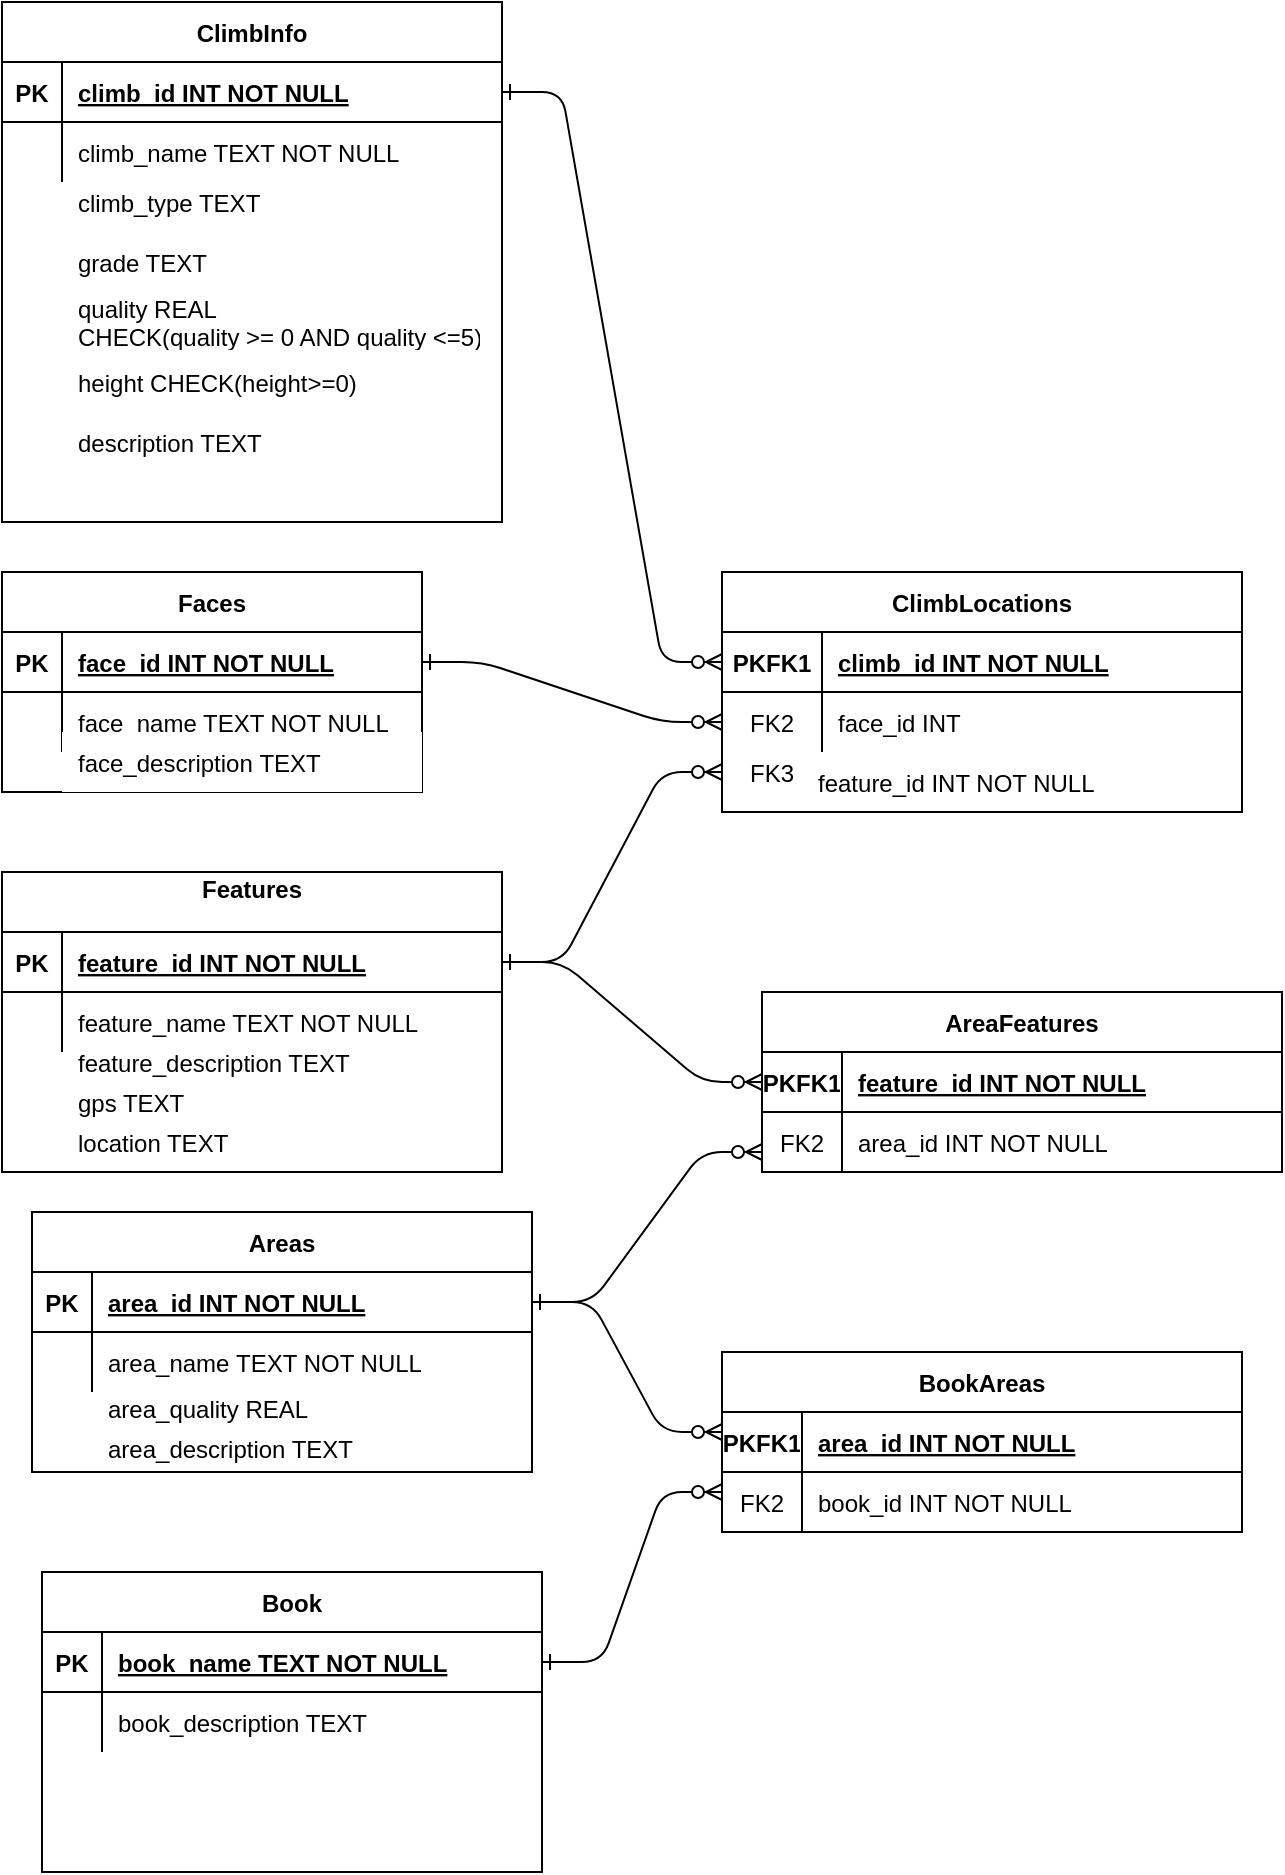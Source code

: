 <mxfile version="15.6.4" type="github">
  <diagram id="R2lEEEUBdFMjLlhIrx00" name="Page-1">
    <mxGraphModel dx="1422" dy="799" grid="1" gridSize="10" guides="1" tooltips="1" connect="1" arrows="1" fold="1" page="1" pageScale="1" pageWidth="850" pageHeight="1100" math="0" shadow="0" extFonts="Permanent Marker^https://fonts.googleapis.com/css?family=Permanent+Marker">
      <root>
        <mxCell id="0" />
        <mxCell id="1" parent="0" />
        <mxCell id="C-vyLk0tnHw3VtMMgP7b-1" value="" style="edgeStyle=entityRelationEdgeStyle;endArrow=ERzeroToMany;startArrow=ERone;endFill=1;startFill=0;strokeColor=default;labelBackgroundColor=default;fontColor=default;entryX=0;entryY=0.5;entryDx=0;entryDy=0;" parent="1" source="C-vyLk0tnHw3VtMMgP7b-24" target="Fk1rj7K9F4PNxC_N-SPY-49" edge="1">
          <mxGeometry width="100" height="100" relative="1" as="geometry">
            <mxPoint x="340" y="720" as="sourcePoint" />
            <mxPoint x="450" y="195" as="targetPoint" />
          </mxGeometry>
        </mxCell>
        <mxCell id="C-vyLk0tnHw3VtMMgP7b-23" value="ClimbInfo" style="shape=table;startSize=30;container=1;collapsible=1;childLayout=tableLayout;fixedRows=1;rowLines=0;fontStyle=1;align=center;resizeLast=1;fontColor=default;fillColor=default;strokeColor=default;" parent="1" vertex="1">
          <mxGeometry x="100" y="125" width="250" height="260" as="geometry" />
        </mxCell>
        <mxCell id="C-vyLk0tnHw3VtMMgP7b-24" value="" style="shape=partialRectangle;collapsible=0;dropTarget=0;pointerEvents=0;fillColor=none;points=[[0,0.5],[1,0.5]];portConstraint=eastwest;top=0;left=0;right=0;bottom=1;fontColor=default;" parent="C-vyLk0tnHw3VtMMgP7b-23" vertex="1">
          <mxGeometry y="30" width="250" height="30" as="geometry" />
        </mxCell>
        <mxCell id="C-vyLk0tnHw3VtMMgP7b-25" value="PK" style="shape=partialRectangle;overflow=hidden;connectable=0;fillColor=none;top=0;left=0;bottom=0;right=0;fontStyle=1;" parent="C-vyLk0tnHw3VtMMgP7b-24" vertex="1">
          <mxGeometry width="30" height="30" as="geometry">
            <mxRectangle width="30" height="30" as="alternateBounds" />
          </mxGeometry>
        </mxCell>
        <mxCell id="C-vyLk0tnHw3VtMMgP7b-26" value="climb_id INT NOT NULL " style="shape=partialRectangle;overflow=hidden;connectable=0;fillColor=none;top=0;left=0;bottom=0;right=0;align=left;spacingLeft=6;fontStyle=5;fontColor=default;" parent="C-vyLk0tnHw3VtMMgP7b-24" vertex="1">
          <mxGeometry x="30" width="220" height="30" as="geometry">
            <mxRectangle width="220" height="30" as="alternateBounds" />
          </mxGeometry>
        </mxCell>
        <mxCell id="C-vyLk0tnHw3VtMMgP7b-27" value="" style="shape=partialRectangle;collapsible=0;dropTarget=0;pointerEvents=0;fillColor=none;points=[[0,0.5],[1,0.5]];portConstraint=eastwest;top=0;left=0;right=0;bottom=0;" parent="C-vyLk0tnHw3VtMMgP7b-23" vertex="1">
          <mxGeometry y="60" width="250" height="30" as="geometry" />
        </mxCell>
        <mxCell id="C-vyLk0tnHw3VtMMgP7b-28" value="" style="shape=partialRectangle;overflow=hidden;connectable=0;fillColor=none;top=0;left=0;bottom=0;right=0;" parent="C-vyLk0tnHw3VtMMgP7b-27" vertex="1">
          <mxGeometry width="30" height="30" as="geometry">
            <mxRectangle width="30" height="30" as="alternateBounds" />
          </mxGeometry>
        </mxCell>
        <mxCell id="C-vyLk0tnHw3VtMMgP7b-29" value="climb_name TEXT NOT NULL" style="shape=partialRectangle;overflow=hidden;connectable=0;fillColor=none;top=0;left=0;bottom=0;right=0;align=left;spacingLeft=6;fontColor=default;" parent="C-vyLk0tnHw3VtMMgP7b-27" vertex="1">
          <mxGeometry x="30" width="220" height="30" as="geometry">
            <mxRectangle width="220" height="30" as="alternateBounds" />
          </mxGeometry>
        </mxCell>
        <mxCell id="Fk1rj7K9F4PNxC_N-SPY-1" value="climb_type TEXT" style="shape=partialRectangle;overflow=hidden;connectable=0;fillColor=none;top=0;left=0;bottom=0;right=0;align=left;spacingLeft=6;fontColor=default;strokeColor=default;" vertex="1" parent="1">
          <mxGeometry x="130" y="210" width="220" height="30" as="geometry">
            <mxRectangle width="220" height="30" as="alternateBounds" />
          </mxGeometry>
        </mxCell>
        <mxCell id="Fk1rj7K9F4PNxC_N-SPY-2" value="grade TEXT" style="shape=partialRectangle;overflow=hidden;connectable=0;fillColor=none;top=0;left=0;bottom=0;right=0;align=left;spacingLeft=6;fontColor=default;strokeColor=default;" vertex="1" parent="1">
          <mxGeometry x="130" y="240" width="220" height="30" as="geometry">
            <mxRectangle width="220" height="30" as="alternateBounds" />
          </mxGeometry>
        </mxCell>
        <mxCell id="Fk1rj7K9F4PNxC_N-SPY-3" value="quality REAL &#xa;CHECK(quality &gt;= 0 AND quality &lt;=5)" style="shape=partialRectangle;overflow=hidden;connectable=0;fillColor=none;top=0;left=0;bottom=0;right=0;align=left;spacingLeft=6;fontColor=default;strokeColor=default;" vertex="1" parent="1">
          <mxGeometry x="130" y="270" width="210" height="30" as="geometry">
            <mxRectangle width="220" height="30" as="alternateBounds" />
          </mxGeometry>
        </mxCell>
        <mxCell id="Fk1rj7K9F4PNxC_N-SPY-4" value="height CHECK(height&gt;=0)" style="shape=partialRectangle;overflow=hidden;connectable=0;fillColor=none;top=0;left=0;bottom=0;right=0;align=left;spacingLeft=6;fontColor=default;strokeColor=default;" vertex="1" parent="1">
          <mxGeometry x="130" y="300" width="220" height="30" as="geometry">
            <mxRectangle width="220" height="30" as="alternateBounds" />
          </mxGeometry>
        </mxCell>
        <mxCell id="Fk1rj7K9F4PNxC_N-SPY-5" value="description TEXT" style="shape=partialRectangle;overflow=hidden;connectable=0;fillColor=none;top=0;left=0;bottom=0;right=0;align=left;spacingLeft=6;fontColor=default;strokeColor=default;" vertex="1" parent="1">
          <mxGeometry x="130" y="330" width="220" height="30" as="geometry">
            <mxRectangle width="220" height="30" as="alternateBounds" />
          </mxGeometry>
        </mxCell>
        <mxCell id="Fk1rj7K9F4PNxC_N-SPY-21" value="feature_description TEXT" style="shape=partialRectangle;overflow=hidden;connectable=0;fillColor=none;top=0;left=0;bottom=0;right=0;align=left;spacingLeft=6;fontStyle=0;fontColor=default;strokeColor=default;" vertex="1" parent="1">
          <mxGeometry x="130" y="640" width="210" height="30" as="geometry">
            <mxRectangle width="180" height="30" as="alternateBounds" />
          </mxGeometry>
        </mxCell>
        <mxCell id="Fk1rj7K9F4PNxC_N-SPY-34" value="Book" style="shape=table;startSize=30;container=1;collapsible=1;childLayout=tableLayout;fixedRows=1;rowLines=0;fontStyle=1;align=center;resizeLast=1;fontColor=default;fillColor=none;strokeColor=default;" vertex="1" parent="1">
          <mxGeometry x="120" y="910" width="250" height="150" as="geometry" />
        </mxCell>
        <mxCell id="Fk1rj7K9F4PNxC_N-SPY-35" value="" style="shape=partialRectangle;collapsible=0;dropTarget=0;pointerEvents=0;fillColor=none;points=[[0,0.5],[1,0.5]];portConstraint=eastwest;top=0;left=0;right=0;bottom=1;fontColor=default;" vertex="1" parent="Fk1rj7K9F4PNxC_N-SPY-34">
          <mxGeometry y="30" width="250" height="30" as="geometry" />
        </mxCell>
        <mxCell id="Fk1rj7K9F4PNxC_N-SPY-36" value="PK" style="shape=partialRectangle;overflow=hidden;connectable=0;fillColor=none;top=0;left=0;bottom=0;right=0;fontStyle=1;" vertex="1" parent="Fk1rj7K9F4PNxC_N-SPY-35">
          <mxGeometry width="30" height="30" as="geometry">
            <mxRectangle width="30" height="30" as="alternateBounds" />
          </mxGeometry>
        </mxCell>
        <mxCell id="Fk1rj7K9F4PNxC_N-SPY-37" value="book_name TEXT NOT NULL " style="shape=partialRectangle;overflow=hidden;connectable=0;fillColor=none;top=0;left=0;bottom=0;right=0;align=left;spacingLeft=6;fontStyle=5;fontColor=default;" vertex="1" parent="Fk1rj7K9F4PNxC_N-SPY-35">
          <mxGeometry x="30" width="220" height="30" as="geometry">
            <mxRectangle width="220" height="30" as="alternateBounds" />
          </mxGeometry>
        </mxCell>
        <mxCell id="Fk1rj7K9F4PNxC_N-SPY-38" value="" style="shape=partialRectangle;collapsible=0;dropTarget=0;pointerEvents=0;fillColor=none;points=[[0,0.5],[1,0.5]];portConstraint=eastwest;top=0;left=0;right=0;bottom=0;" vertex="1" parent="Fk1rj7K9F4PNxC_N-SPY-34">
          <mxGeometry y="60" width="250" height="30" as="geometry" />
        </mxCell>
        <mxCell id="Fk1rj7K9F4PNxC_N-SPY-39" value="" style="shape=partialRectangle;overflow=hidden;connectable=0;fillColor=none;top=0;left=0;bottom=0;right=0;" vertex="1" parent="Fk1rj7K9F4PNxC_N-SPY-38">
          <mxGeometry width="30" height="30" as="geometry">
            <mxRectangle width="30" height="30" as="alternateBounds" />
          </mxGeometry>
        </mxCell>
        <mxCell id="Fk1rj7K9F4PNxC_N-SPY-40" value="book_description TEXT" style="shape=partialRectangle;overflow=hidden;connectable=0;fillColor=none;top=0;left=0;bottom=0;right=0;align=left;spacingLeft=6;fontColor=default;strokeColor=none;" vertex="1" parent="Fk1rj7K9F4PNxC_N-SPY-38">
          <mxGeometry x="30" width="220" height="30" as="geometry">
            <mxRectangle width="220" height="30" as="alternateBounds" />
          </mxGeometry>
        </mxCell>
        <mxCell id="Fk1rj7K9F4PNxC_N-SPY-41" value="" style="group;fontColor=default;" vertex="1" connectable="0" parent="1">
          <mxGeometry x="115" y="730" width="250" height="130" as="geometry" />
        </mxCell>
        <mxCell id="Fk1rj7K9F4PNxC_N-SPY-22" value="Areas" style="shape=table;startSize=30;container=1;collapsible=1;childLayout=tableLayout;fixedRows=1;rowLines=0;fontStyle=1;align=center;resizeLast=1;fontColor=default;fillColor=default;strokeColor=default;movable=1;resizable=1;rotatable=1;deletable=1;editable=1;connectable=1;" vertex="1" parent="Fk1rj7K9F4PNxC_N-SPY-41">
          <mxGeometry width="250" height="130" as="geometry" />
        </mxCell>
        <mxCell id="Fk1rj7K9F4PNxC_N-SPY-23" value="" style="shape=partialRectangle;collapsible=0;dropTarget=0;pointerEvents=0;fillColor=none;points=[[0,0.5],[1,0.5]];portConstraint=eastwest;top=0;left=0;right=0;bottom=1;fontColor=default;" vertex="1" parent="Fk1rj7K9F4PNxC_N-SPY-22">
          <mxGeometry y="30" width="250" height="30" as="geometry" />
        </mxCell>
        <mxCell id="Fk1rj7K9F4PNxC_N-SPY-24" value="PK" style="shape=partialRectangle;overflow=hidden;connectable=0;fillColor=none;top=0;left=0;bottom=0;right=0;fontStyle=1;" vertex="1" parent="Fk1rj7K9F4PNxC_N-SPY-23">
          <mxGeometry width="30" height="30" as="geometry">
            <mxRectangle width="30" height="30" as="alternateBounds" />
          </mxGeometry>
        </mxCell>
        <mxCell id="Fk1rj7K9F4PNxC_N-SPY-25" value="area_id INT NOT NULL " style="shape=partialRectangle;overflow=hidden;connectable=0;fillColor=none;top=0;left=0;bottom=0;right=0;align=left;spacingLeft=6;fontStyle=5;fontColor=default;" vertex="1" parent="Fk1rj7K9F4PNxC_N-SPY-23">
          <mxGeometry x="30" width="220" height="30" as="geometry">
            <mxRectangle width="220" height="30" as="alternateBounds" />
          </mxGeometry>
        </mxCell>
        <mxCell id="Fk1rj7K9F4PNxC_N-SPY-26" value="" style="shape=partialRectangle;collapsible=0;dropTarget=0;pointerEvents=0;fillColor=none;points=[[0,0.5],[1,0.5]];portConstraint=eastwest;top=0;left=0;right=0;bottom=0;" vertex="1" parent="Fk1rj7K9F4PNxC_N-SPY-22">
          <mxGeometry y="60" width="250" height="30" as="geometry" />
        </mxCell>
        <mxCell id="Fk1rj7K9F4PNxC_N-SPY-27" value="" style="shape=partialRectangle;overflow=hidden;connectable=0;fillColor=none;top=0;left=0;bottom=0;right=0;" vertex="1" parent="Fk1rj7K9F4PNxC_N-SPY-26">
          <mxGeometry width="30" height="30" as="geometry">
            <mxRectangle width="30" height="30" as="alternateBounds" />
          </mxGeometry>
        </mxCell>
        <mxCell id="Fk1rj7K9F4PNxC_N-SPY-28" value="area_name TEXT NOT NULL" style="shape=partialRectangle;overflow=hidden;connectable=0;fillColor=none;top=0;left=0;bottom=0;right=0;align=left;spacingLeft=6;fontColor=default;strokeColor=default;" vertex="1" parent="Fk1rj7K9F4PNxC_N-SPY-26">
          <mxGeometry x="30" width="220" height="30" as="geometry">
            <mxRectangle width="220" height="30" as="alternateBounds" />
          </mxGeometry>
        </mxCell>
        <mxCell id="Fk1rj7K9F4PNxC_N-SPY-29" value="area_quality REAL&#xa;" style="shape=partialRectangle;overflow=hidden;connectable=1;fillColor=none;top=0;left=0;bottom=0;right=0;align=left;spacingLeft=6;fontColor=default;strokeColor=default;movable=1;resizable=1;rotatable=1;deletable=1;editable=1;" vertex="1" parent="Fk1rj7K9F4PNxC_N-SPY-41">
          <mxGeometry x="30" y="90" width="220" height="20" as="geometry">
            <mxRectangle width="220" height="30" as="alternateBounds" />
          </mxGeometry>
        </mxCell>
        <mxCell id="Fk1rj7K9F4PNxC_N-SPY-33" value="area_description TEXT&#xa;&#xa;" style="shape=partialRectangle;overflow=hidden;connectable=1;fillColor=none;top=0;left=0;bottom=0;right=0;align=left;spacingLeft=6;fontColor=default;strokeColor=default;movable=1;resizable=1;rotatable=1;deletable=1;editable=1;" vertex="1" parent="Fk1rj7K9F4PNxC_N-SPY-41">
          <mxGeometry x="30" y="110" width="220" height="20" as="geometry">
            <mxRectangle width="220" height="30" as="alternateBounds" />
          </mxGeometry>
        </mxCell>
        <mxCell id="Fk1rj7K9F4PNxC_N-SPY-42" value="" style="group;fontColor=default;" vertex="1" connectable="0" parent="1">
          <mxGeometry x="100" y="410" width="210" height="110" as="geometry" />
        </mxCell>
        <mxCell id="Fk1rj7K9F4PNxC_N-SPY-6" value="Faces" style="shape=table;startSize=30;container=1;collapsible=1;childLayout=tableLayout;fixedRows=1;rowLines=0;fontStyle=1;align=center;resizeLast=1;fontColor=default;fillColor=default;strokeColor=default;" vertex="1" parent="Fk1rj7K9F4PNxC_N-SPY-42">
          <mxGeometry width="210" height="110" as="geometry" />
        </mxCell>
        <mxCell id="Fk1rj7K9F4PNxC_N-SPY-7" value="" style="shape=partialRectangle;collapsible=0;dropTarget=0;pointerEvents=0;fillColor=none;points=[[0,0.5],[1,0.5]];portConstraint=eastwest;top=0;left=0;right=0;bottom=1;fontColor=default;" vertex="1" parent="Fk1rj7K9F4PNxC_N-SPY-6">
          <mxGeometry y="30" width="210" height="30" as="geometry" />
        </mxCell>
        <mxCell id="Fk1rj7K9F4PNxC_N-SPY-8" value="PK" style="shape=partialRectangle;overflow=hidden;connectable=0;fillColor=none;top=0;left=0;bottom=0;right=0;fontStyle=1;" vertex="1" parent="Fk1rj7K9F4PNxC_N-SPY-7">
          <mxGeometry width="30" height="30" as="geometry">
            <mxRectangle width="30" height="30" as="alternateBounds" />
          </mxGeometry>
        </mxCell>
        <mxCell id="Fk1rj7K9F4PNxC_N-SPY-9" value="face_id INT NOT NULL " style="shape=partialRectangle;overflow=hidden;connectable=0;fillColor=none;top=0;left=0;bottom=0;right=0;align=left;spacingLeft=6;fontStyle=5;fontColor=default;" vertex="1" parent="Fk1rj7K9F4PNxC_N-SPY-7">
          <mxGeometry x="30" width="180" height="30" as="geometry">
            <mxRectangle width="180" height="30" as="alternateBounds" />
          </mxGeometry>
        </mxCell>
        <mxCell id="Fk1rj7K9F4PNxC_N-SPY-10" value="" style="shape=partialRectangle;collapsible=0;dropTarget=0;pointerEvents=0;fillColor=none;points=[[0,0.5],[1,0.5]];portConstraint=eastwest;top=0;left=0;right=0;bottom=0;" vertex="1" parent="Fk1rj7K9F4PNxC_N-SPY-6">
          <mxGeometry y="60" width="210" height="30" as="geometry" />
        </mxCell>
        <mxCell id="Fk1rj7K9F4PNxC_N-SPY-11" value="" style="shape=partialRectangle;overflow=hidden;connectable=0;fillColor=none;top=0;left=0;bottom=0;right=0;" vertex="1" parent="Fk1rj7K9F4PNxC_N-SPY-10">
          <mxGeometry width="30" height="30" as="geometry">
            <mxRectangle width="30" height="30" as="alternateBounds" />
          </mxGeometry>
        </mxCell>
        <mxCell id="Fk1rj7K9F4PNxC_N-SPY-12" value="face_name TEXT NOT NULL" style="shape=partialRectangle;overflow=hidden;connectable=0;fillColor=none;top=0;left=0;bottom=0;right=0;align=left;spacingLeft=6;fontColor=default;strokeColor=default;" vertex="1" parent="Fk1rj7K9F4PNxC_N-SPY-10">
          <mxGeometry x="30" width="180" height="30" as="geometry">
            <mxRectangle width="180" height="30" as="alternateBounds" />
          </mxGeometry>
        </mxCell>
        <mxCell id="Fk1rj7K9F4PNxC_N-SPY-13" value="face_description TEXT" style="shape=partialRectangle;overflow=hidden;connectable=0;fillColor=default;top=0;left=0;bottom=0;right=0;align=left;spacingLeft=6;fontColor=default;strokeColor=default;" vertex="1" parent="Fk1rj7K9F4PNxC_N-SPY-42">
          <mxGeometry x="30" y="80" width="180" height="30" as="geometry">
            <mxRectangle width="180" height="30" as="alternateBounds" />
          </mxGeometry>
        </mxCell>
        <mxCell id="Fk1rj7K9F4PNxC_N-SPY-43" value="" style="group;fontColor=default;" vertex="1" connectable="0" parent="1">
          <mxGeometry x="100" y="560" width="250" height="150" as="geometry" />
        </mxCell>
        <mxCell id="Fk1rj7K9F4PNxC_N-SPY-32" value="location TEXT" style="shape=partialRectangle;overflow=hidden;connectable=0;fillColor=none;top=0;left=0;bottom=0;right=0;align=left;spacingLeft=6;fontStyle=0;fontColor=default;strokeColor=none;" vertex="1" parent="Fk1rj7K9F4PNxC_N-SPY-43">
          <mxGeometry x="30" y="120" width="210" height="30" as="geometry">
            <mxRectangle width="180" height="30" as="alternateBounds" />
          </mxGeometry>
        </mxCell>
        <mxCell id="Fk1rj7K9F4PNxC_N-SPY-44" value="" style="group" vertex="1" connectable="0" parent="Fk1rj7K9F4PNxC_N-SPY-43">
          <mxGeometry width="250" height="150" as="geometry" />
        </mxCell>
        <mxCell id="Fk1rj7K9F4PNxC_N-SPY-14" value="Features&#xa;" style="shape=table;startSize=30;container=1;collapsible=1;childLayout=tableLayout;fixedRows=1;rowLines=0;fontStyle=1;align=center;resizeLast=1;fontColor=default;fillColor=default;strokeColor=default;" vertex="1" parent="Fk1rj7K9F4PNxC_N-SPY-44">
          <mxGeometry width="250" height="150" as="geometry" />
        </mxCell>
        <mxCell id="Fk1rj7K9F4PNxC_N-SPY-15" value="" style="shape=partialRectangle;collapsible=0;dropTarget=0;pointerEvents=0;fillColor=none;points=[[0,0.5],[1,0.5]];portConstraint=eastwest;top=0;left=0;right=0;bottom=1;fontColor=default;" vertex="1" parent="Fk1rj7K9F4PNxC_N-SPY-14">
          <mxGeometry y="30" width="250" height="30" as="geometry" />
        </mxCell>
        <mxCell id="Fk1rj7K9F4PNxC_N-SPY-16" value="PK" style="shape=partialRectangle;overflow=hidden;connectable=0;fillColor=none;top=0;left=0;bottom=0;right=0;fontStyle=1;" vertex="1" parent="Fk1rj7K9F4PNxC_N-SPY-15">
          <mxGeometry width="30" height="30" as="geometry">
            <mxRectangle width="30" height="30" as="alternateBounds" />
          </mxGeometry>
        </mxCell>
        <mxCell id="Fk1rj7K9F4PNxC_N-SPY-17" value="feature_id INT NOT NULL " style="shape=partialRectangle;overflow=hidden;connectable=0;fillColor=none;top=0;left=0;bottom=0;right=0;align=left;spacingLeft=6;fontStyle=5;fontColor=default;" vertex="1" parent="Fk1rj7K9F4PNxC_N-SPY-15">
          <mxGeometry x="30" width="220" height="30" as="geometry">
            <mxRectangle width="220" height="30" as="alternateBounds" />
          </mxGeometry>
        </mxCell>
        <mxCell id="Fk1rj7K9F4PNxC_N-SPY-18" value="" style="shape=partialRectangle;collapsible=0;dropTarget=0;pointerEvents=0;fillColor=none;points=[[0,0.5],[1,0.5]];portConstraint=eastwest;top=0;left=0;right=0;bottom=0;" vertex="1" parent="Fk1rj7K9F4PNxC_N-SPY-14">
          <mxGeometry y="60" width="250" height="30" as="geometry" />
        </mxCell>
        <mxCell id="Fk1rj7K9F4PNxC_N-SPY-19" value="" style="shape=partialRectangle;overflow=hidden;connectable=0;fillColor=none;top=0;left=0;bottom=0;right=0;" vertex="1" parent="Fk1rj7K9F4PNxC_N-SPY-18">
          <mxGeometry width="30" height="30" as="geometry">
            <mxRectangle width="30" height="30" as="alternateBounds" />
          </mxGeometry>
        </mxCell>
        <mxCell id="Fk1rj7K9F4PNxC_N-SPY-20" value="feature_name TEXT NOT NULL" style="shape=partialRectangle;overflow=hidden;connectable=0;fillColor=none;top=0;left=0;bottom=0;right=0;align=left;spacingLeft=6;fontColor=default;strokeColor=default;" vertex="1" parent="Fk1rj7K9F4PNxC_N-SPY-18">
          <mxGeometry x="30" width="220" height="30" as="geometry">
            <mxRectangle width="220" height="30" as="alternateBounds" />
          </mxGeometry>
        </mxCell>
        <mxCell id="Fk1rj7K9F4PNxC_N-SPY-31" value="gps TEXT" style="shape=partialRectangle;overflow=hidden;connectable=0;fillColor=none;top=0;left=0;bottom=0;right=0;align=left;spacingLeft=6;fontStyle=0;fontColor=default;strokeColor=none;" vertex="1" parent="Fk1rj7K9F4PNxC_N-SPY-44">
          <mxGeometry x="30" y="100" width="210" height="30" as="geometry">
            <mxRectangle width="180" height="30" as="alternateBounds" />
          </mxGeometry>
        </mxCell>
        <mxCell id="Fk1rj7K9F4PNxC_N-SPY-67" value="" style="group;strokeColor=default;fontColor=default;" vertex="1" connectable="0" parent="1">
          <mxGeometry x="460" y="410" width="260" height="120" as="geometry" />
        </mxCell>
        <mxCell id="Fk1rj7K9F4PNxC_N-SPY-55" value="feature_id INT NOT NULL" style="shape=partialRectangle;overflow=hidden;connectable=0;fillColor=none;top=0;left=0;bottom=0;right=0;align=left;spacingLeft=6;fontColor=default;strokeColor=default;" vertex="1" parent="Fk1rj7K9F4PNxC_N-SPY-67">
          <mxGeometry x="40" y="90" width="220" height="30" as="geometry">
            <mxRectangle width="220" height="30" as="alternateBounds" />
          </mxGeometry>
        </mxCell>
        <mxCell id="Fk1rj7K9F4PNxC_N-SPY-78" value="" style="group" vertex="1" connectable="0" parent="Fk1rj7K9F4PNxC_N-SPY-67">
          <mxGeometry width="260" height="120" as="geometry" />
        </mxCell>
        <mxCell id="Fk1rj7K9F4PNxC_N-SPY-48" value="ClimbLocations" style="shape=table;startSize=30;container=1;collapsible=1;childLayout=tableLayout;fixedRows=1;rowLines=0;fontStyle=1;align=center;resizeLast=1;fontColor=default;fillColor=default;strokeColor=default;" vertex="1" parent="Fk1rj7K9F4PNxC_N-SPY-78">
          <mxGeometry width="260" height="120" as="geometry" />
        </mxCell>
        <mxCell id="Fk1rj7K9F4PNxC_N-SPY-49" value="" style="shape=partialRectangle;collapsible=0;dropTarget=0;pointerEvents=0;fillColor=none;points=[[0,0.5],[1,0.5]];portConstraint=eastwest;top=0;left=0;right=0;bottom=1;fontColor=default;" vertex="1" parent="Fk1rj7K9F4PNxC_N-SPY-48">
          <mxGeometry y="30" width="260" height="30" as="geometry" />
        </mxCell>
        <mxCell id="Fk1rj7K9F4PNxC_N-SPY-50" value="PKFK1" style="shape=partialRectangle;overflow=hidden;connectable=0;fillColor=none;top=0;left=0;bottom=0;right=0;fontStyle=1;fontColor=default;" vertex="1" parent="Fk1rj7K9F4PNxC_N-SPY-49">
          <mxGeometry width="50" height="30" as="geometry">
            <mxRectangle width="50" height="30" as="alternateBounds" />
          </mxGeometry>
        </mxCell>
        <mxCell id="Fk1rj7K9F4PNxC_N-SPY-51" value="climb_id INT NOT NULL " style="shape=partialRectangle;overflow=hidden;connectable=0;fillColor=none;top=0;left=0;bottom=0;right=0;align=left;spacingLeft=6;fontStyle=5;fontColor=default;" vertex="1" parent="Fk1rj7K9F4PNxC_N-SPY-49">
          <mxGeometry x="50" width="210" height="30" as="geometry">
            <mxRectangle width="210" height="30" as="alternateBounds" />
          </mxGeometry>
        </mxCell>
        <mxCell id="Fk1rj7K9F4PNxC_N-SPY-52" value="" style="shape=partialRectangle;collapsible=0;dropTarget=0;pointerEvents=0;fillColor=none;points=[[0,0.5],[1,0.5]];portConstraint=eastwest;top=0;left=0;right=0;bottom=0;strokeColor=default;fontColor=default;" vertex="1" parent="Fk1rj7K9F4PNxC_N-SPY-48">
          <mxGeometry y="60" width="260" height="30" as="geometry" />
        </mxCell>
        <mxCell id="Fk1rj7K9F4PNxC_N-SPY-53" value="FK2" style="shape=partialRectangle;overflow=hidden;connectable=0;fillColor=none;top=0;left=0;bottom=0;right=0;fontColor=default;strokeColor=default;" vertex="1" parent="Fk1rj7K9F4PNxC_N-SPY-52">
          <mxGeometry width="50" height="30" as="geometry">
            <mxRectangle width="50" height="30" as="alternateBounds" />
          </mxGeometry>
        </mxCell>
        <mxCell id="Fk1rj7K9F4PNxC_N-SPY-54" value="face_id INT" style="shape=partialRectangle;overflow=hidden;connectable=0;fillColor=none;top=0;left=0;bottom=0;right=0;align=left;spacingLeft=6;fontColor=default;" vertex="1" parent="Fk1rj7K9F4PNxC_N-SPY-52">
          <mxGeometry x="50" width="210" height="30" as="geometry">
            <mxRectangle width="210" height="30" as="alternateBounds" />
          </mxGeometry>
        </mxCell>
        <mxCell id="Fk1rj7K9F4PNxC_N-SPY-57" value="FK3" style="shape=partialRectangle;overflow=hidden;connectable=0;fillColor=none;top=0;left=0;bottom=0;right=0;fontColor=default;strokeColor=default;" vertex="1" parent="Fk1rj7K9F4PNxC_N-SPY-78">
          <mxGeometry x="10" y="85" width="30" height="30" as="geometry">
            <mxRectangle width="30" height="30" as="alternateBounds" />
          </mxGeometry>
        </mxCell>
        <mxCell id="Fk1rj7K9F4PNxC_N-SPY-69" value="" style="group;strokeColor=default;fontColor=default;" vertex="1" connectable="0" parent="1">
          <mxGeometry x="480" y="620" width="260" height="90" as="geometry" />
        </mxCell>
        <mxCell id="Fk1rj7K9F4PNxC_N-SPY-70" value="AreaFeatures" style="shape=table;startSize=30;container=1;collapsible=1;childLayout=tableLayout;fixedRows=1;rowLines=0;fontStyle=1;align=center;resizeLast=1;fontColor=default;fillColor=default;strokeColor=default;" vertex="1" parent="Fk1rj7K9F4PNxC_N-SPY-69">
          <mxGeometry width="260" height="90" as="geometry" />
        </mxCell>
        <mxCell id="Fk1rj7K9F4PNxC_N-SPY-71" value="" style="shape=partialRectangle;collapsible=0;dropTarget=0;pointerEvents=0;fillColor=none;points=[[0,0.5],[1,0.5]];portConstraint=eastwest;top=0;left=0;right=0;bottom=1;fontColor=default;" vertex="1" parent="Fk1rj7K9F4PNxC_N-SPY-70">
          <mxGeometry y="30" width="260" height="30" as="geometry" />
        </mxCell>
        <mxCell id="Fk1rj7K9F4PNxC_N-SPY-72" value="PKFK1" style="shape=partialRectangle;overflow=hidden;connectable=0;fillColor=none;top=0;left=0;bottom=0;right=0;fontStyle=1;fontColor=default;" vertex="1" parent="Fk1rj7K9F4PNxC_N-SPY-71">
          <mxGeometry width="40" height="30" as="geometry">
            <mxRectangle width="40" height="30" as="alternateBounds" />
          </mxGeometry>
        </mxCell>
        <mxCell id="Fk1rj7K9F4PNxC_N-SPY-73" value="feature_id INT NOT NULL " style="shape=partialRectangle;overflow=hidden;connectable=0;fillColor=none;top=0;left=0;bottom=0;right=0;align=left;spacingLeft=6;fontStyle=5;fontColor=default;" vertex="1" parent="Fk1rj7K9F4PNxC_N-SPY-71">
          <mxGeometry x="40" width="220" height="30" as="geometry">
            <mxRectangle width="220" height="30" as="alternateBounds" />
          </mxGeometry>
        </mxCell>
        <mxCell id="Fk1rj7K9F4PNxC_N-SPY-74" value="" style="shape=partialRectangle;collapsible=0;dropTarget=0;pointerEvents=0;fillColor=none;points=[[0,0.5],[1,0.5]];portConstraint=eastwest;top=0;left=0;right=0;bottom=0;strokeColor=default;fontColor=default;" vertex="1" parent="Fk1rj7K9F4PNxC_N-SPY-70">
          <mxGeometry y="60" width="260" height="30" as="geometry" />
        </mxCell>
        <mxCell id="Fk1rj7K9F4PNxC_N-SPY-75" value="FK2" style="shape=partialRectangle;overflow=hidden;connectable=0;fillColor=none;top=0;left=0;bottom=0;right=0;fontColor=default;strokeColor=default;" vertex="1" parent="Fk1rj7K9F4PNxC_N-SPY-74">
          <mxGeometry width="40" height="30" as="geometry">
            <mxRectangle width="40" height="30" as="alternateBounds" />
          </mxGeometry>
        </mxCell>
        <mxCell id="Fk1rj7K9F4PNxC_N-SPY-76" value="area_id INT NOT NULL" style="shape=partialRectangle;overflow=hidden;connectable=0;fillColor=none;top=0;left=0;bottom=0;right=0;align=left;spacingLeft=6;fontColor=default;" vertex="1" parent="Fk1rj7K9F4PNxC_N-SPY-74">
          <mxGeometry x="40" width="220" height="30" as="geometry">
            <mxRectangle width="220" height="30" as="alternateBounds" />
          </mxGeometry>
        </mxCell>
        <mxCell id="Fk1rj7K9F4PNxC_N-SPY-77" value="" style="shape=partialRectangle;overflow=hidden;connectable=0;fillColor=none;top=0;left=0;bottom=0;right=0;align=left;spacingLeft=6;fontColor=default;strokeColor=default;" vertex="1" parent="Fk1rj7K9F4PNxC_N-SPY-69">
          <mxGeometry x="40" y="67.5" width="220" height="22.5" as="geometry">
            <mxRectangle width="220" height="30" as="alternateBounds" />
          </mxGeometry>
        </mxCell>
        <mxCell id="Fk1rj7K9F4PNxC_N-SPY-79" value="" style="edgeStyle=entityRelationEdgeStyle;endArrow=ERzeroToMany;startArrow=ERone;endFill=1;startFill=0;strokeColor=default;labelBackgroundColor=default;fontColor=default;exitX=1;exitY=0.5;exitDx=0;exitDy=0;entryX=0;entryY=0.5;entryDx=0;entryDy=0;" edge="1" parent="1" source="Fk1rj7K9F4PNxC_N-SPY-7" target="Fk1rj7K9F4PNxC_N-SPY-52">
          <mxGeometry width="100" height="100" relative="1" as="geometry">
            <mxPoint x="350" y="197.5" as="sourcePoint" />
            <mxPoint x="450" y="222.5" as="targetPoint" />
          </mxGeometry>
        </mxCell>
        <mxCell id="Fk1rj7K9F4PNxC_N-SPY-80" value="" style="edgeStyle=entityRelationEdgeStyle;endArrow=ERzeroToMany;startArrow=ERone;endFill=1;startFill=0;strokeColor=default;labelBackgroundColor=default;fontColor=default;exitX=1;exitY=0.5;exitDx=0;exitDy=0;" edge="1" parent="1" source="Fk1rj7K9F4PNxC_N-SPY-15">
          <mxGeometry width="100" height="100" relative="1" as="geometry">
            <mxPoint x="320" y="482.5" as="sourcePoint" />
            <mxPoint x="460" y="510" as="targetPoint" />
          </mxGeometry>
        </mxCell>
        <mxCell id="Fk1rj7K9F4PNxC_N-SPY-91" value="" style="group;strokeColor=default;fontColor=default;" vertex="1" connectable="0" parent="1">
          <mxGeometry x="460" y="800" width="260" height="90" as="geometry" />
        </mxCell>
        <mxCell id="Fk1rj7K9F4PNxC_N-SPY-92" value="BookAreas" style="shape=table;startSize=30;container=1;collapsible=1;childLayout=tableLayout;fixedRows=1;rowLines=0;fontStyle=1;align=center;resizeLast=1;fontColor=default;fillColor=default;strokeColor=default;" vertex="1" parent="Fk1rj7K9F4PNxC_N-SPY-91">
          <mxGeometry width="260" height="90" as="geometry" />
        </mxCell>
        <mxCell id="Fk1rj7K9F4PNxC_N-SPY-93" value="" style="shape=partialRectangle;collapsible=0;dropTarget=0;pointerEvents=0;fillColor=none;points=[[0,0.5],[1,0.5]];portConstraint=eastwest;top=0;left=0;right=0;bottom=1;fontColor=default;" vertex="1" parent="Fk1rj7K9F4PNxC_N-SPY-92">
          <mxGeometry y="30" width="260" height="30" as="geometry" />
        </mxCell>
        <mxCell id="Fk1rj7K9F4PNxC_N-SPY-94" value="PKFK1" style="shape=partialRectangle;overflow=hidden;connectable=0;fillColor=none;top=0;left=0;bottom=0;right=0;fontStyle=1;fontColor=default;" vertex="1" parent="Fk1rj7K9F4PNxC_N-SPY-93">
          <mxGeometry width="40" height="30" as="geometry">
            <mxRectangle width="40" height="30" as="alternateBounds" />
          </mxGeometry>
        </mxCell>
        <mxCell id="Fk1rj7K9F4PNxC_N-SPY-95" value="area_id INT NOT NULL " style="shape=partialRectangle;overflow=hidden;connectable=0;fillColor=none;top=0;left=0;bottom=0;right=0;align=left;spacingLeft=6;fontStyle=5;fontColor=default;" vertex="1" parent="Fk1rj7K9F4PNxC_N-SPY-93">
          <mxGeometry x="40" width="220" height="30" as="geometry">
            <mxRectangle width="220" height="30" as="alternateBounds" />
          </mxGeometry>
        </mxCell>
        <mxCell id="Fk1rj7K9F4PNxC_N-SPY-96" value="" style="shape=partialRectangle;collapsible=0;dropTarget=0;pointerEvents=0;fillColor=none;points=[[0,0.5],[1,0.5]];portConstraint=eastwest;top=0;left=0;right=0;bottom=0;strokeColor=default;fontColor=default;" vertex="1" parent="Fk1rj7K9F4PNxC_N-SPY-92">
          <mxGeometry y="60" width="260" height="30" as="geometry" />
        </mxCell>
        <mxCell id="Fk1rj7K9F4PNxC_N-SPY-97" value="FK2" style="shape=partialRectangle;overflow=hidden;connectable=0;fillColor=none;top=0;left=0;bottom=0;right=0;fontColor=default;strokeColor=default;" vertex="1" parent="Fk1rj7K9F4PNxC_N-SPY-96">
          <mxGeometry width="40" height="30" as="geometry">
            <mxRectangle width="40" height="30" as="alternateBounds" />
          </mxGeometry>
        </mxCell>
        <mxCell id="Fk1rj7K9F4PNxC_N-SPY-98" value="book_id INT NOT NULL" style="shape=partialRectangle;overflow=hidden;connectable=0;fillColor=none;top=0;left=0;bottom=0;right=0;align=left;spacingLeft=6;fontColor=default;" vertex="1" parent="Fk1rj7K9F4PNxC_N-SPY-96">
          <mxGeometry x="40" width="220" height="30" as="geometry">
            <mxRectangle width="220" height="30" as="alternateBounds" />
          </mxGeometry>
        </mxCell>
        <mxCell id="Fk1rj7K9F4PNxC_N-SPY-102" value="" style="edgeStyle=entityRelationEdgeStyle;endArrow=ERzeroToMany;startArrow=ERone;endFill=1;startFill=0;strokeColor=default;labelBackgroundColor=default;fontColor=default;exitX=1;exitY=0.5;exitDx=0;exitDy=0;entryX=0;entryY=0.5;entryDx=0;entryDy=0;" edge="1" parent="1" source="Fk1rj7K9F4PNxC_N-SPY-15" target="Fk1rj7K9F4PNxC_N-SPY-71">
          <mxGeometry width="100" height="100" relative="1" as="geometry">
            <mxPoint x="365" y="755" as="sourcePoint" />
            <mxPoint x="475" y="660" as="targetPoint" />
          </mxGeometry>
        </mxCell>
        <mxCell id="Fk1rj7K9F4PNxC_N-SPY-103" value="" style="edgeStyle=entityRelationEdgeStyle;endArrow=ERzeroToMany;startArrow=ERone;endFill=1;startFill=0;strokeColor=default;labelBackgroundColor=default;fontColor=default;exitX=1;exitY=0.5;exitDx=0;exitDy=0;" edge="1" parent="1" source="Fk1rj7K9F4PNxC_N-SPY-23">
          <mxGeometry width="100" height="100" relative="1" as="geometry">
            <mxPoint x="370" y="795" as="sourcePoint" />
            <mxPoint x="480" y="700" as="targetPoint" />
          </mxGeometry>
        </mxCell>
        <mxCell id="Fk1rj7K9F4PNxC_N-SPY-104" value="" style="edgeStyle=entityRelationEdgeStyle;endArrow=ERzeroToMany;startArrow=ERone;endFill=1;startFill=0;strokeColor=default;labelBackgroundColor=default;fontColor=default;exitX=1;exitY=0.5;exitDx=0;exitDy=0;" edge="1" parent="1" source="Fk1rj7K9F4PNxC_N-SPY-23">
          <mxGeometry width="100" height="100" relative="1" as="geometry">
            <mxPoint x="370" y="780" as="sourcePoint" />
            <mxPoint x="460" y="840" as="targetPoint" />
          </mxGeometry>
        </mxCell>
        <mxCell id="Fk1rj7K9F4PNxC_N-SPY-105" value="" style="edgeStyle=entityRelationEdgeStyle;endArrow=ERzeroToMany;startArrow=ERone;endFill=1;startFill=0;strokeColor=default;labelBackgroundColor=default;fontColor=default;exitX=1;exitY=0.5;exitDx=0;exitDy=0;" edge="1" parent="1" source="Fk1rj7K9F4PNxC_N-SPY-35">
          <mxGeometry width="100" height="100" relative="1" as="geometry">
            <mxPoint x="350" y="965" as="sourcePoint" />
            <mxPoint x="460" y="870" as="targetPoint" />
          </mxGeometry>
        </mxCell>
      </root>
    </mxGraphModel>
  </diagram>
</mxfile>
